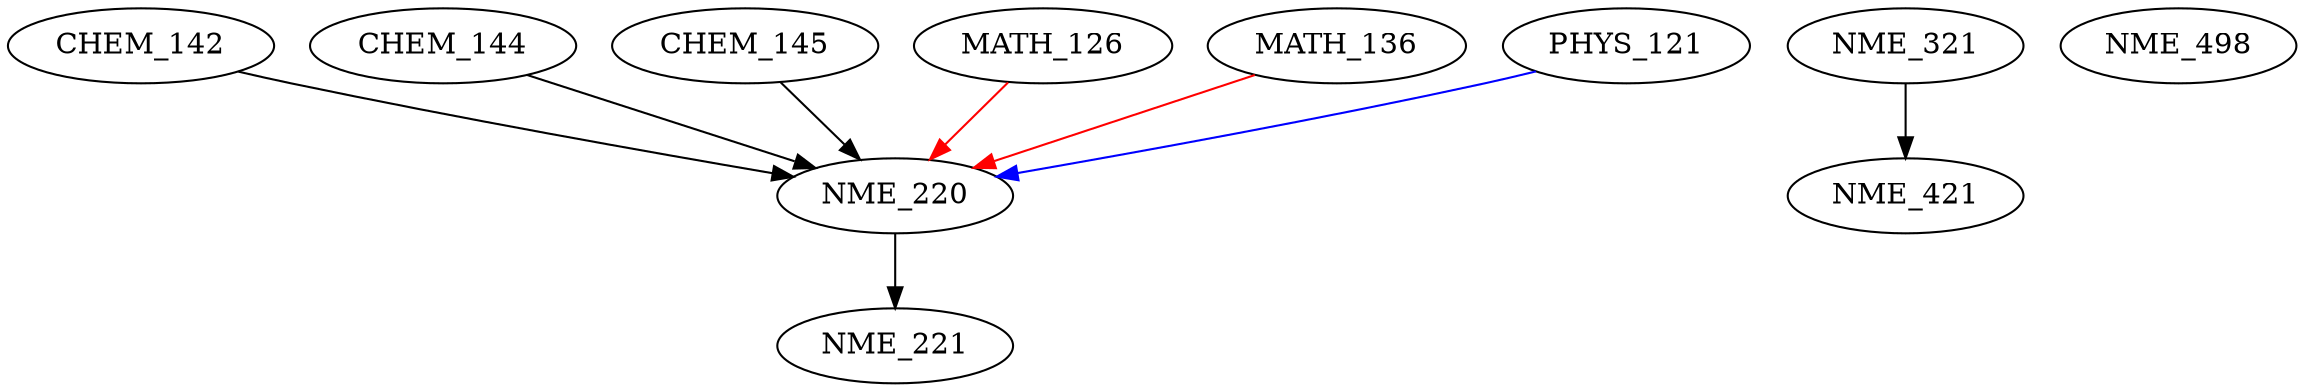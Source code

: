 digraph G {
    edge [color=black];
    CHEM_142 -> NME_220;
    CHEM_144 -> NME_220;
    CHEM_145 -> NME_220;
    edge [color=red];
    MATH_126 -> NME_220;
    MATH_136 -> NME_220;
    edge [color=blue];
    PHYS_121 -> NME_220;
    edge [color=black];
    NME_220 -> NME_221;
    NME_321;
    edge [color=black];
    NME_321 -> NME_421;
    NME_498;
}
